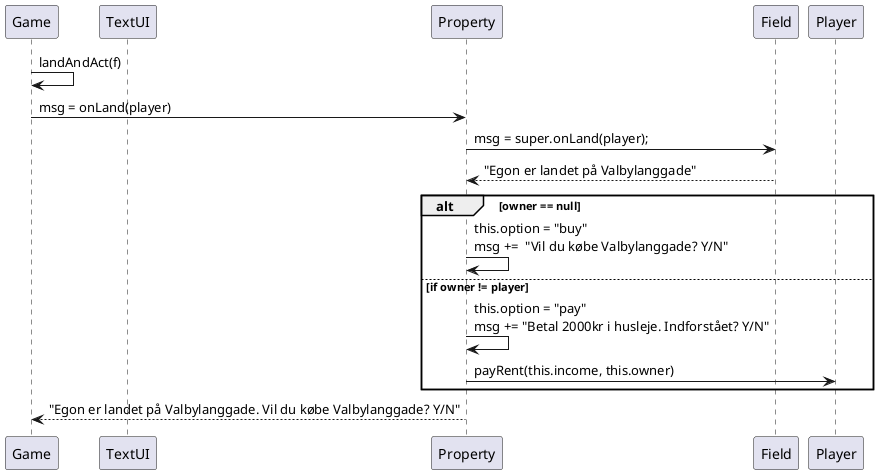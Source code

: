@startuml
'https://plantuml.com/sequence-diagram

participant Game as game
participant TextUI as ui
participant Property as subField
participant Field  as field


game -> game : landAndAct(f)
game -> subField : msg = onLand(player)
subField -> field : msg = super.onLand(player);
field --> subField: "Egon er landet på Valbylanggade"

alt owner == null
 subField -> subField : this.option = "buy" \nmsg +=  "Vil du købe Valbylanggade? Y/N"
else if owner != player
 subField -> subField :  this.option = "pay"\nmsg += "Betal 2000kr i husleje. Indforstået? Y/N"
 subField -> Player :payRent(this.income, this.owner)
end

subField --> game : "Egon er landet på Valbylanggade. Vil du købe Valbylanggade? Y/N"
@enduml